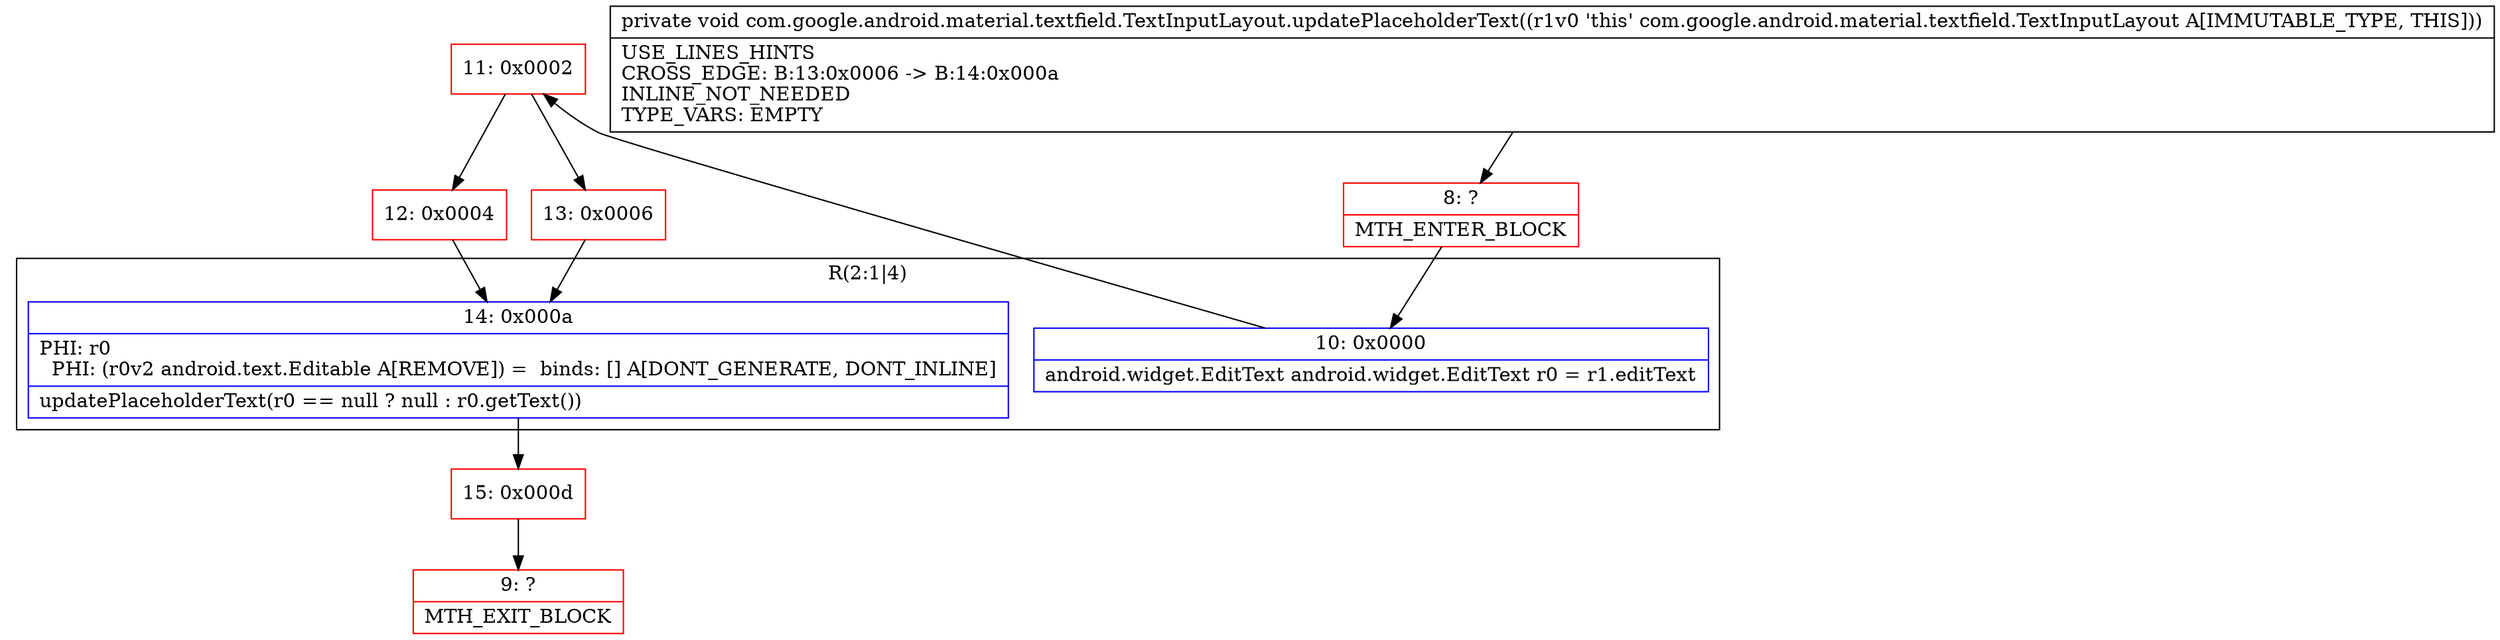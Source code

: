 digraph "CFG forcom.google.android.material.textfield.TextInputLayout.updatePlaceholderText()V" {
subgraph cluster_Region_26256949 {
label = "R(2:1|4)";
node [shape=record,color=blue];
Node_10 [shape=record,label="{10\:\ 0x0000|android.widget.EditText android.widget.EditText r0 = r1.editText\l}"];
Node_14 [shape=record,label="{14\:\ 0x000a|PHI: r0 \l  PHI: (r0v2 android.text.Editable A[REMOVE]) =  binds: [] A[DONT_GENERATE, DONT_INLINE]\l|updatePlaceholderText(r0 == null ? null : r0.getText())\l}"];
}
Node_8 [shape=record,color=red,label="{8\:\ ?|MTH_ENTER_BLOCK\l}"];
Node_11 [shape=record,color=red,label="{11\:\ 0x0002}"];
Node_12 [shape=record,color=red,label="{12\:\ 0x0004}"];
Node_15 [shape=record,color=red,label="{15\:\ 0x000d}"];
Node_9 [shape=record,color=red,label="{9\:\ ?|MTH_EXIT_BLOCK\l}"];
Node_13 [shape=record,color=red,label="{13\:\ 0x0006}"];
MethodNode[shape=record,label="{private void com.google.android.material.textfield.TextInputLayout.updatePlaceholderText((r1v0 'this' com.google.android.material.textfield.TextInputLayout A[IMMUTABLE_TYPE, THIS]))  | USE_LINES_HINTS\lCROSS_EDGE: B:13:0x0006 \-\> B:14:0x000a\lINLINE_NOT_NEEDED\lTYPE_VARS: EMPTY\l}"];
MethodNode -> Node_8;Node_10 -> Node_11;
Node_14 -> Node_15;
Node_8 -> Node_10;
Node_11 -> Node_12;
Node_11 -> Node_13;
Node_12 -> Node_14;
Node_15 -> Node_9;
Node_13 -> Node_14;
}

